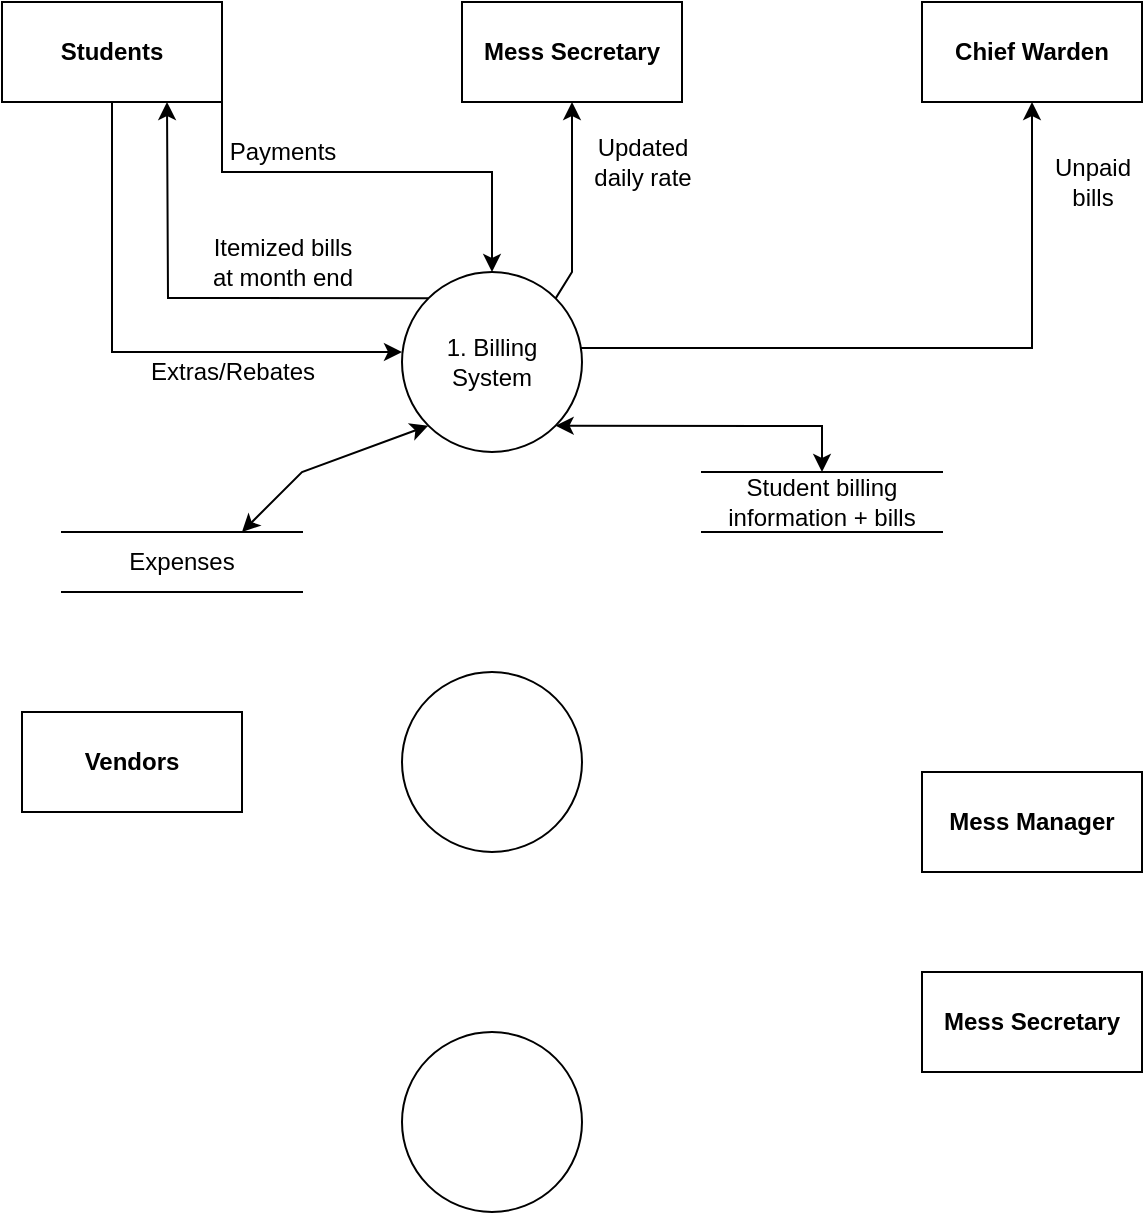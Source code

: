 <mxfile version="18.1.3" type="github">
  <diagram id="C5RBs43oDa-KdzZeNtuy" name="Page-1">
    <mxGraphModel dx="1060" dy="563" grid="1" gridSize="10" guides="1" tooltips="1" connect="1" arrows="1" fold="1" page="1" pageScale="1" pageWidth="827" pageHeight="1169" math="0" shadow="0">
      <root>
        <mxCell id="WIyWlLk6GJQsqaUBKTNV-0" />
        <mxCell id="WIyWlLk6GJQsqaUBKTNV-1" parent="WIyWlLk6GJQsqaUBKTNV-0" />
        <mxCell id="BfKTVqbURA2rW4PKzyzV-0" value="Students" style="rounded=0;whiteSpace=wrap;html=1;fontStyle=1" vertex="1" parent="WIyWlLk6GJQsqaUBKTNV-1">
          <mxGeometry x="40" y="25" width="110" height="50" as="geometry" />
        </mxCell>
        <mxCell id="BfKTVqbURA2rW4PKzyzV-3" value="&lt;b&gt;Mess Secretary&lt;/b&gt;" style="rounded=0;whiteSpace=wrap;html=1;" vertex="1" parent="WIyWlLk6GJQsqaUBKTNV-1">
          <mxGeometry x="270" y="25" width="110" height="50" as="geometry" />
        </mxCell>
        <mxCell id="BfKTVqbURA2rW4PKzyzV-4" value="&lt;b&gt;Chief Warden&lt;/b&gt;" style="rounded=0;whiteSpace=wrap;html=1;" vertex="1" parent="WIyWlLk6GJQsqaUBKTNV-1">
          <mxGeometry x="500" y="25" width="110" height="50" as="geometry" />
        </mxCell>
        <mxCell id="BfKTVqbURA2rW4PKzyzV-5" value="1. Billing System" style="ellipse;whiteSpace=wrap;html=1;aspect=fixed;" vertex="1" parent="WIyWlLk6GJQsqaUBKTNV-1">
          <mxGeometry x="240" y="160" width="90" height="90" as="geometry" />
        </mxCell>
        <mxCell id="BfKTVqbURA2rW4PKzyzV-6" value="" style="endArrow=classic;html=1;rounded=0;exitX=0.5;exitY=1;exitDx=0;exitDy=0;" edge="1" parent="WIyWlLk6GJQsqaUBKTNV-1" source="BfKTVqbURA2rW4PKzyzV-0">
          <mxGeometry width="50" height="50" relative="1" as="geometry">
            <mxPoint x="390" y="270" as="sourcePoint" />
            <mxPoint x="240" y="200" as="targetPoint" />
            <Array as="points">
              <mxPoint x="95" y="200" />
            </Array>
          </mxGeometry>
        </mxCell>
        <mxCell id="BfKTVqbURA2rW4PKzyzV-8" value="" style="endArrow=classic;html=1;rounded=0;entryX=0.75;entryY=1;entryDx=0;entryDy=0;exitX=0;exitY=0;exitDx=0;exitDy=0;" edge="1" parent="WIyWlLk6GJQsqaUBKTNV-1" source="BfKTVqbURA2rW4PKzyzV-5" target="BfKTVqbURA2rW4PKzyzV-0">
          <mxGeometry width="50" height="50" relative="1" as="geometry">
            <mxPoint x="230" y="170" as="sourcePoint" />
            <mxPoint x="440" y="210" as="targetPoint" />
            <Array as="points">
              <mxPoint x="123" y="173" />
            </Array>
          </mxGeometry>
        </mxCell>
        <mxCell id="BfKTVqbURA2rW4PKzyzV-9" value="" style="endArrow=classic;html=1;rounded=0;exitX=1;exitY=1;exitDx=0;exitDy=0;entryX=0.5;entryY=0;entryDx=0;entryDy=0;" edge="1" parent="WIyWlLk6GJQsqaUBKTNV-1" source="BfKTVqbURA2rW4PKzyzV-0" target="BfKTVqbURA2rW4PKzyzV-5">
          <mxGeometry width="50" height="50" relative="1" as="geometry">
            <mxPoint x="390" y="260" as="sourcePoint" />
            <mxPoint x="150" y="150" as="targetPoint" />
            <Array as="points">
              <mxPoint x="150" y="110" />
              <mxPoint x="285" y="110" />
            </Array>
          </mxGeometry>
        </mxCell>
        <mxCell id="BfKTVqbURA2rW4PKzyzV-10" value="" style="endArrow=classic;html=1;rounded=0;entryX=0.5;entryY=1;entryDx=0;entryDy=0;exitX=1;exitY=0;exitDx=0;exitDy=0;" edge="1" parent="WIyWlLk6GJQsqaUBKTNV-1" source="BfKTVqbURA2rW4PKzyzV-5" target="BfKTVqbURA2rW4PKzyzV-3">
          <mxGeometry width="50" height="50" relative="1" as="geometry">
            <mxPoint x="330" y="180" as="sourcePoint" />
            <mxPoint x="440" y="210" as="targetPoint" />
            <Array as="points">
              <mxPoint x="325" y="160" />
            </Array>
          </mxGeometry>
        </mxCell>
        <mxCell id="BfKTVqbURA2rW4PKzyzV-11" value="" style="endArrow=classic;html=1;rounded=0;exitX=0.989;exitY=0.422;exitDx=0;exitDy=0;exitPerimeter=0;entryX=0.5;entryY=1;entryDx=0;entryDy=0;" edge="1" parent="WIyWlLk6GJQsqaUBKTNV-1" source="BfKTVqbURA2rW4PKzyzV-5" target="BfKTVqbURA2rW4PKzyzV-4">
          <mxGeometry width="50" height="50" relative="1" as="geometry">
            <mxPoint x="389" y="225" as="sourcePoint" />
            <mxPoint x="439" y="175" as="targetPoint" />
            <Array as="points">
              <mxPoint x="555" y="198" />
            </Array>
          </mxGeometry>
        </mxCell>
        <mxCell id="BfKTVqbURA2rW4PKzyzV-12" value="Extras/Rebates" style="text;html=1;align=center;verticalAlign=middle;resizable=0;points=[];autosize=1;strokeColor=none;fillColor=none;" vertex="1" parent="WIyWlLk6GJQsqaUBKTNV-1">
          <mxGeometry x="110" y="200" width="90" height="20" as="geometry" />
        </mxCell>
        <mxCell id="BfKTVqbURA2rW4PKzyzV-14" value="Expenses" style="shape=partialRectangle;whiteSpace=wrap;html=1;left=0;right=0;fillColor=none;" vertex="1" parent="WIyWlLk6GJQsqaUBKTNV-1">
          <mxGeometry x="70" y="290" width="120" height="30" as="geometry" />
        </mxCell>
        <mxCell id="BfKTVqbURA2rW4PKzyzV-15" value="Student billing information + bills" style="shape=partialRectangle;whiteSpace=wrap;html=1;left=0;right=0;fillColor=none;" vertex="1" parent="WIyWlLk6GJQsqaUBKTNV-1">
          <mxGeometry x="390" y="260" width="120" height="30" as="geometry" />
        </mxCell>
        <mxCell id="BfKTVqbURA2rW4PKzyzV-16" value="" style="endArrow=classic;startArrow=classic;html=1;rounded=0;exitX=1;exitY=1;exitDx=0;exitDy=0;entryX=0.5;entryY=0;entryDx=0;entryDy=0;" edge="1" parent="WIyWlLk6GJQsqaUBKTNV-1" source="BfKTVqbURA2rW4PKzyzV-5" target="BfKTVqbURA2rW4PKzyzV-15">
          <mxGeometry width="50" height="50" relative="1" as="geometry">
            <mxPoint x="260" y="390" as="sourcePoint" />
            <mxPoint x="480" y="230" as="targetPoint" />
            <Array as="points">
              <mxPoint x="450" y="237" />
            </Array>
          </mxGeometry>
        </mxCell>
        <mxCell id="BfKTVqbURA2rW4PKzyzV-17" value="" style="endArrow=classic;startArrow=classic;html=1;rounded=0;entryX=0;entryY=1;entryDx=0;entryDy=0;exitX=0.75;exitY=0;exitDx=0;exitDy=0;" edge="1" parent="WIyWlLk6GJQsqaUBKTNV-1" source="BfKTVqbURA2rW4PKzyzV-14" target="BfKTVqbURA2rW4PKzyzV-5">
          <mxGeometry width="50" height="50" relative="1" as="geometry">
            <mxPoint x="390" y="260" as="sourcePoint" />
            <mxPoint x="440" y="210" as="targetPoint" />
            <Array as="points">
              <mxPoint x="190" y="260" />
            </Array>
          </mxGeometry>
        </mxCell>
        <mxCell id="BfKTVqbURA2rW4PKzyzV-18" value="" style="ellipse;whiteSpace=wrap;html=1;aspect=fixed;" vertex="1" parent="WIyWlLk6GJQsqaUBKTNV-1">
          <mxGeometry x="240" y="360" width="90" height="90" as="geometry" />
        </mxCell>
        <mxCell id="BfKTVqbURA2rW4PKzyzV-19" value="Payments" style="text;html=1;align=center;verticalAlign=middle;resizable=0;points=[];autosize=1;strokeColor=none;fillColor=none;" vertex="1" parent="WIyWlLk6GJQsqaUBKTNV-1">
          <mxGeometry x="150" y="90" width="60" height="20" as="geometry" />
        </mxCell>
        <mxCell id="BfKTVqbURA2rW4PKzyzV-20" value="Itemized bills &lt;br&gt;at month end" style="text;html=1;align=center;verticalAlign=middle;resizable=0;points=[];autosize=1;strokeColor=none;fillColor=none;" vertex="1" parent="WIyWlLk6GJQsqaUBKTNV-1">
          <mxGeometry x="140" y="140" width="80" height="30" as="geometry" />
        </mxCell>
        <mxCell id="BfKTVqbURA2rW4PKzyzV-21" value="Updated &lt;br&gt;daily rate" style="text;html=1;align=center;verticalAlign=middle;resizable=0;points=[];autosize=1;strokeColor=none;fillColor=none;" vertex="1" parent="WIyWlLk6GJQsqaUBKTNV-1">
          <mxGeometry x="330" y="90" width="60" height="30" as="geometry" />
        </mxCell>
        <mxCell id="BfKTVqbURA2rW4PKzyzV-22" value="Unpaid &lt;br&gt;bills" style="text;html=1;align=center;verticalAlign=middle;resizable=0;points=[];autosize=1;strokeColor=none;fillColor=none;" vertex="1" parent="WIyWlLk6GJQsqaUBKTNV-1">
          <mxGeometry x="560" y="100" width="50" height="30" as="geometry" />
        </mxCell>
        <mxCell id="BfKTVqbURA2rW4PKzyzV-23" value="Vendors" style="rounded=0;whiteSpace=wrap;html=1;fontStyle=1" vertex="1" parent="WIyWlLk6GJQsqaUBKTNV-1">
          <mxGeometry x="50" y="380" width="110" height="50" as="geometry" />
        </mxCell>
        <mxCell id="BfKTVqbURA2rW4PKzyzV-24" value="Mess Manager" style="rounded=0;whiteSpace=wrap;html=1;fontStyle=1" vertex="1" parent="WIyWlLk6GJQsqaUBKTNV-1">
          <mxGeometry x="500" y="410" width="110" height="50" as="geometry" />
        </mxCell>
        <mxCell id="BfKTVqbURA2rW4PKzyzV-25" value="Mess Secretary" style="rounded=0;whiteSpace=wrap;html=1;fontStyle=1" vertex="1" parent="WIyWlLk6GJQsqaUBKTNV-1">
          <mxGeometry x="500" y="510" width="110" height="50" as="geometry" />
        </mxCell>
        <mxCell id="BfKTVqbURA2rW4PKzyzV-26" value="" style="ellipse;whiteSpace=wrap;html=1;aspect=fixed;" vertex="1" parent="WIyWlLk6GJQsqaUBKTNV-1">
          <mxGeometry x="240" y="540" width="90" height="90" as="geometry" />
        </mxCell>
      </root>
    </mxGraphModel>
  </diagram>
</mxfile>
